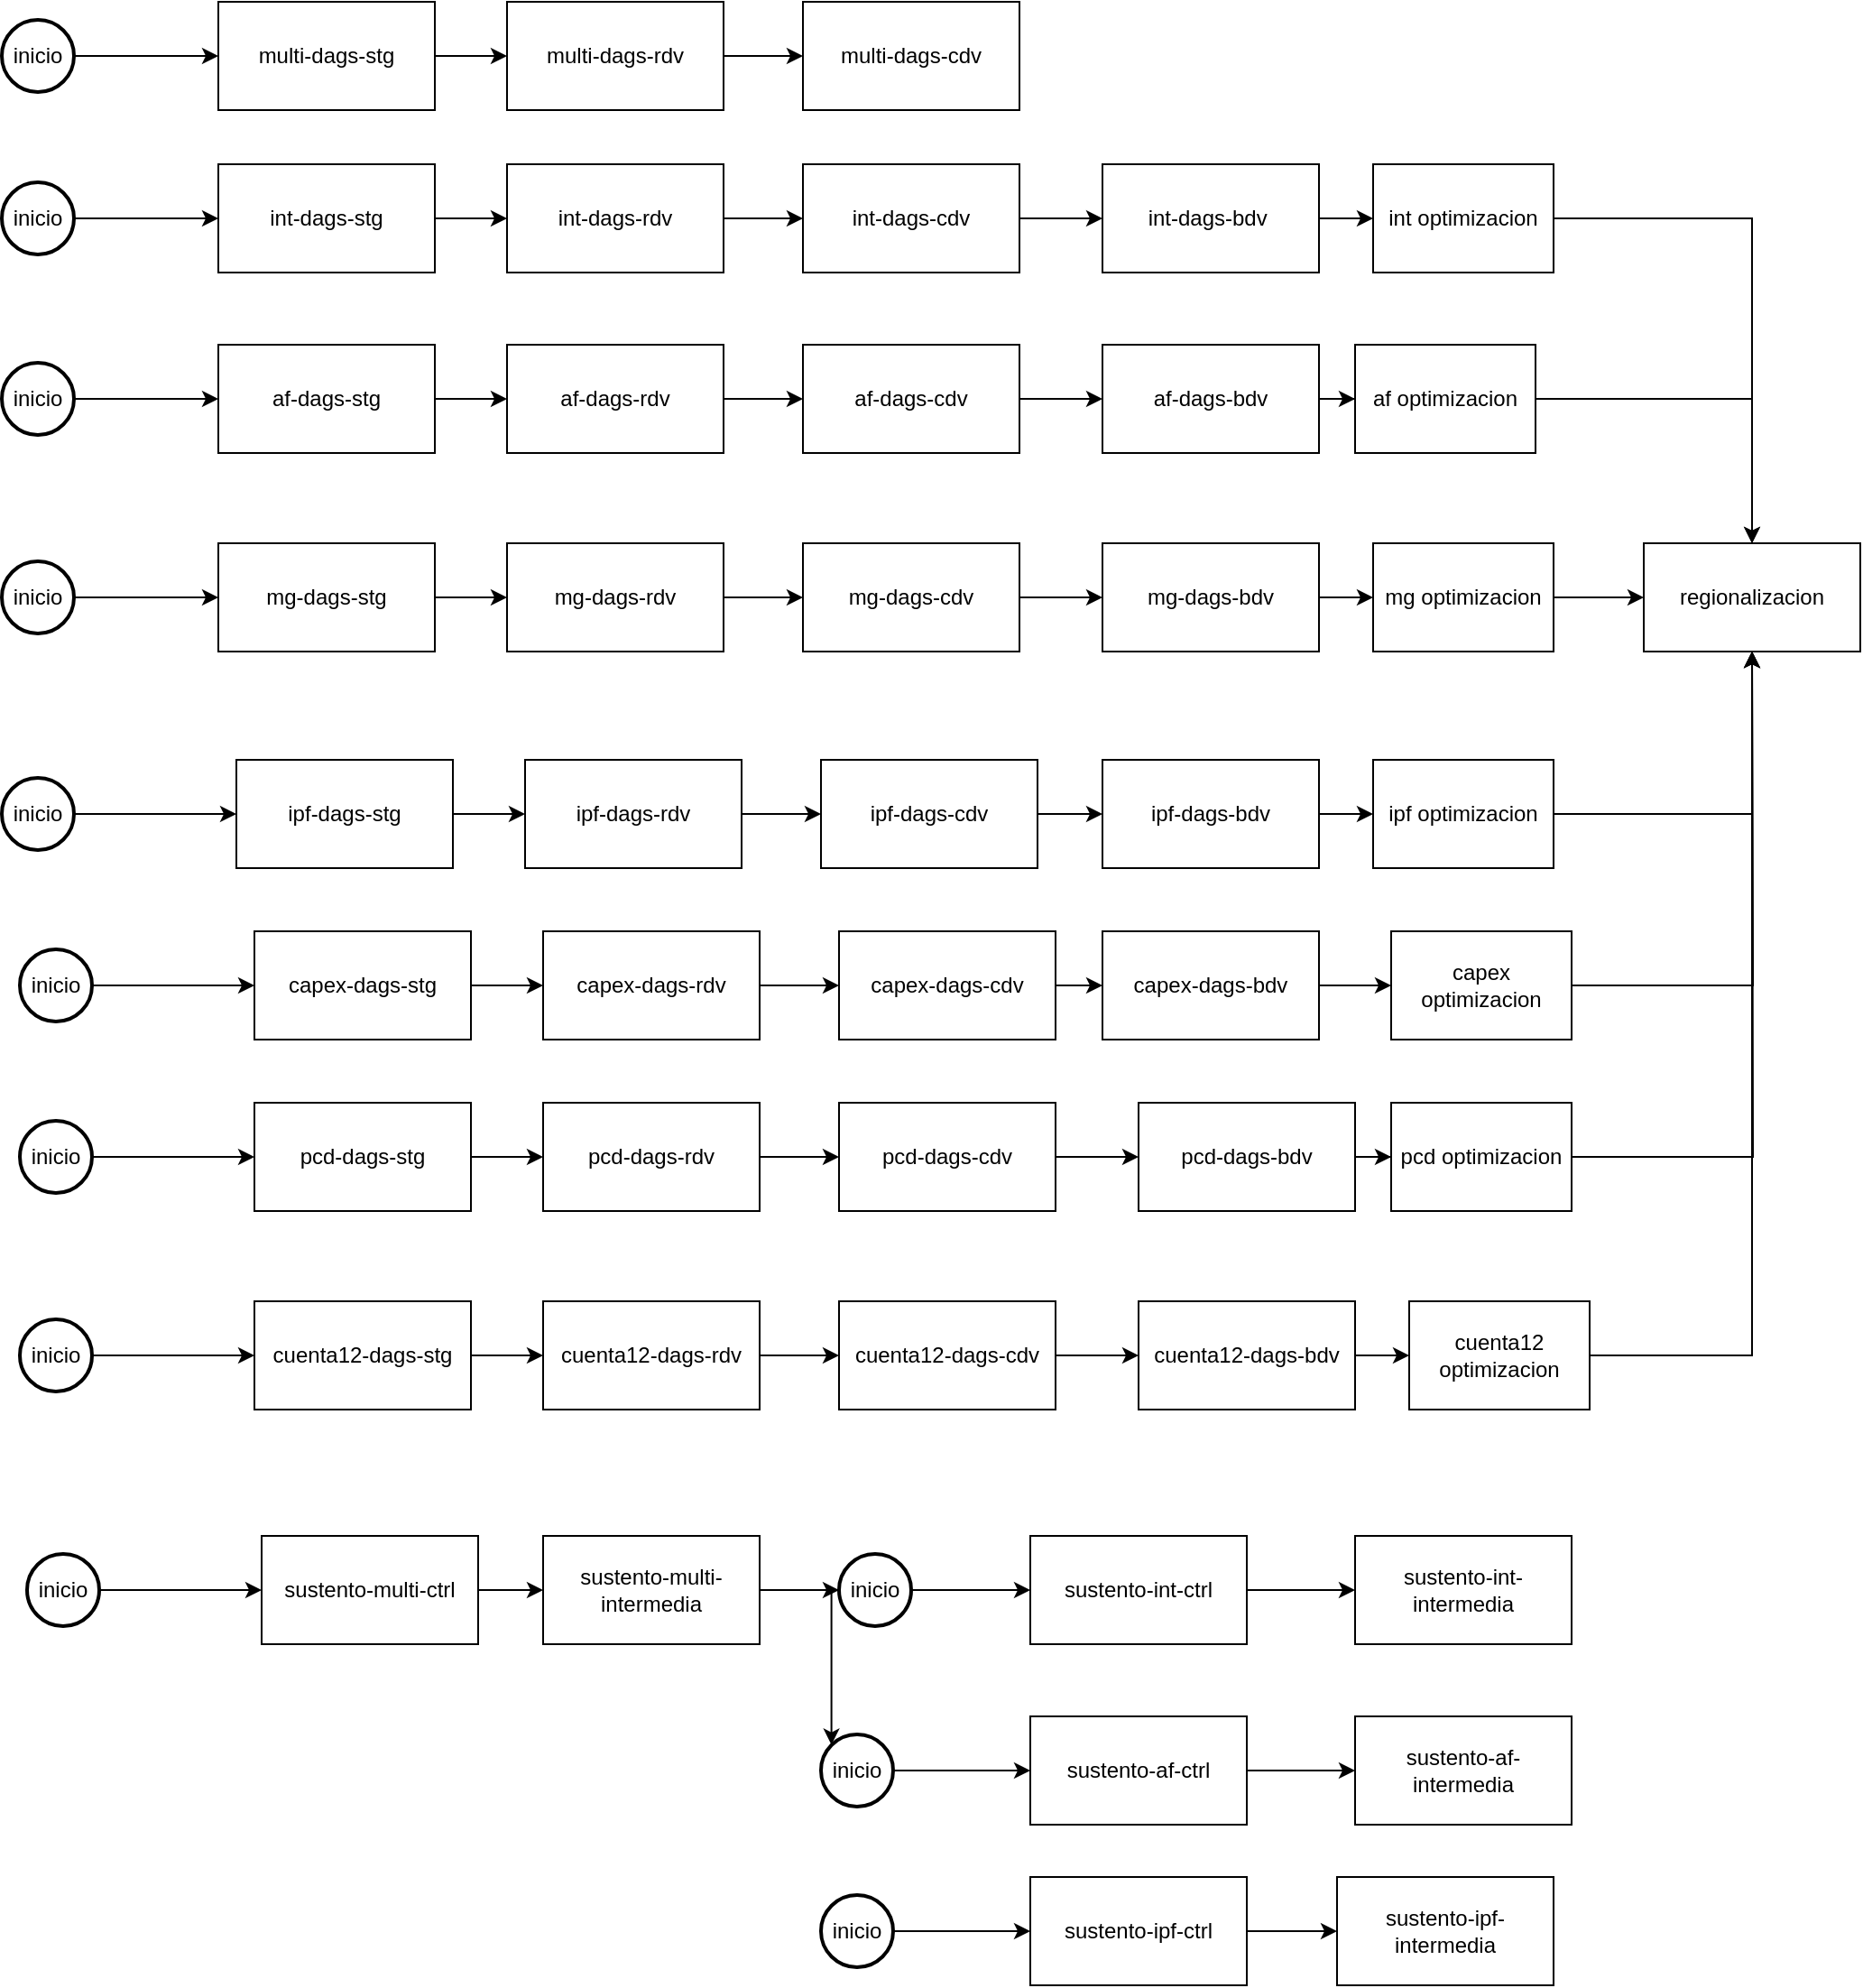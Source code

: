 <mxfile version="22.0.8" type="github">
  <diagram name="Página-1" id="Ooj2YnOHwvQbVnlfAeNY">
    <mxGraphModel dx="1290" dy="542" grid="1" gridSize="10" guides="1" tooltips="1" connect="1" arrows="1" fold="1" page="1" pageScale="1" pageWidth="827" pageHeight="1169" math="0" shadow="0">
      <root>
        <mxCell id="0" />
        <mxCell id="1" parent="0" />
        <mxCell id="5b584qVkZsWunDgtIIDM-6" style="edgeStyle=orthogonalEdgeStyle;rounded=0;orthogonalLoop=1;jettySize=auto;html=1;" edge="1" parent="1" source="5b584qVkZsWunDgtIIDM-1" target="5b584qVkZsWunDgtIIDM-2">
          <mxGeometry relative="1" as="geometry" />
        </mxCell>
        <mxCell id="5b584qVkZsWunDgtIIDM-1" value="int-dags-stg" style="rounded=0;whiteSpace=wrap;html=1;" vertex="1" parent="1">
          <mxGeometry x="150" y="160" width="120" height="60" as="geometry" />
        </mxCell>
        <mxCell id="5b584qVkZsWunDgtIIDM-7" style="edgeStyle=orthogonalEdgeStyle;rounded=0;orthogonalLoop=1;jettySize=auto;html=1;entryX=0;entryY=0.5;entryDx=0;entryDy=0;" edge="1" parent="1" source="5b584qVkZsWunDgtIIDM-2" target="5b584qVkZsWunDgtIIDM-3">
          <mxGeometry relative="1" as="geometry" />
        </mxCell>
        <mxCell id="5b584qVkZsWunDgtIIDM-2" value="int-dags-rdv" style="rounded=0;whiteSpace=wrap;html=1;" vertex="1" parent="1">
          <mxGeometry x="310" y="160" width="120" height="60" as="geometry" />
        </mxCell>
        <mxCell id="5b584qVkZsWunDgtIIDM-8" value="" style="edgeStyle=orthogonalEdgeStyle;rounded=0;orthogonalLoop=1;jettySize=auto;html=1;" edge="1" parent="1" source="5b584qVkZsWunDgtIIDM-3" target="5b584qVkZsWunDgtIIDM-4">
          <mxGeometry relative="1" as="geometry" />
        </mxCell>
        <mxCell id="5b584qVkZsWunDgtIIDM-3" value="int-dags-cdv" style="rounded=0;whiteSpace=wrap;html=1;" vertex="1" parent="1">
          <mxGeometry x="474" y="160" width="120" height="60" as="geometry" />
        </mxCell>
        <mxCell id="5b584qVkZsWunDgtIIDM-96" value="" style="edgeStyle=orthogonalEdgeStyle;rounded=0;orthogonalLoop=1;jettySize=auto;html=1;" edge="1" parent="1" source="5b584qVkZsWunDgtIIDM-4" target="5b584qVkZsWunDgtIIDM-89">
          <mxGeometry relative="1" as="geometry" />
        </mxCell>
        <mxCell id="5b584qVkZsWunDgtIIDM-4" value="int-dags-bdv&amp;nbsp;" style="rounded=0;whiteSpace=wrap;html=1;" vertex="1" parent="1">
          <mxGeometry x="640" y="160" width="120" height="60" as="geometry" />
        </mxCell>
        <mxCell id="5b584qVkZsWunDgtIIDM-10" style="edgeStyle=orthogonalEdgeStyle;rounded=0;orthogonalLoop=1;jettySize=auto;html=1;" edge="1" parent="1" source="5b584qVkZsWunDgtIIDM-11" target="5b584qVkZsWunDgtIIDM-13">
          <mxGeometry relative="1" as="geometry" />
        </mxCell>
        <mxCell id="5b584qVkZsWunDgtIIDM-11" value="multi-dags-stg" style="rounded=0;whiteSpace=wrap;html=1;" vertex="1" parent="1">
          <mxGeometry x="150" y="70" width="120" height="60" as="geometry" />
        </mxCell>
        <mxCell id="5b584qVkZsWunDgtIIDM-12" style="edgeStyle=orthogonalEdgeStyle;rounded=0;orthogonalLoop=1;jettySize=auto;html=1;entryX=0;entryY=0.5;entryDx=0;entryDy=0;" edge="1" parent="1" source="5b584qVkZsWunDgtIIDM-13" target="5b584qVkZsWunDgtIIDM-15">
          <mxGeometry relative="1" as="geometry" />
        </mxCell>
        <mxCell id="5b584qVkZsWunDgtIIDM-13" value="multi-dags-rdv" style="rounded=0;whiteSpace=wrap;html=1;" vertex="1" parent="1">
          <mxGeometry x="310" y="70" width="120" height="60" as="geometry" />
        </mxCell>
        <mxCell id="5b584qVkZsWunDgtIIDM-15" value="multi-dags-cdv" style="rounded=0;whiteSpace=wrap;html=1;" vertex="1" parent="1">
          <mxGeometry x="474" y="70" width="120" height="60" as="geometry" />
        </mxCell>
        <mxCell id="5b584qVkZsWunDgtIIDM-17" style="edgeStyle=orthogonalEdgeStyle;rounded=0;orthogonalLoop=1;jettySize=auto;html=1;" edge="1" parent="1" source="5b584qVkZsWunDgtIIDM-18" target="5b584qVkZsWunDgtIIDM-20">
          <mxGeometry relative="1" as="geometry" />
        </mxCell>
        <mxCell id="5b584qVkZsWunDgtIIDM-18" value="af-dags-stg" style="rounded=0;whiteSpace=wrap;html=1;" vertex="1" parent="1">
          <mxGeometry x="150" y="260" width="120" height="60" as="geometry" />
        </mxCell>
        <mxCell id="5b584qVkZsWunDgtIIDM-19" style="edgeStyle=orthogonalEdgeStyle;rounded=0;orthogonalLoop=1;jettySize=auto;html=1;entryX=0;entryY=0.5;entryDx=0;entryDy=0;" edge="1" parent="1" source="5b584qVkZsWunDgtIIDM-20" target="5b584qVkZsWunDgtIIDM-22">
          <mxGeometry relative="1" as="geometry" />
        </mxCell>
        <mxCell id="5b584qVkZsWunDgtIIDM-20" value="af-dags-rdv" style="rounded=0;whiteSpace=wrap;html=1;" vertex="1" parent="1">
          <mxGeometry x="310" y="260" width="120" height="60" as="geometry" />
        </mxCell>
        <mxCell id="5b584qVkZsWunDgtIIDM-21" value="" style="edgeStyle=orthogonalEdgeStyle;rounded=0;orthogonalLoop=1;jettySize=auto;html=1;" edge="1" parent="1" source="5b584qVkZsWunDgtIIDM-22" target="5b584qVkZsWunDgtIIDM-23">
          <mxGeometry relative="1" as="geometry" />
        </mxCell>
        <mxCell id="5b584qVkZsWunDgtIIDM-22" value="af-dags-cdv" style="rounded=0;whiteSpace=wrap;html=1;" vertex="1" parent="1">
          <mxGeometry x="474" y="260" width="120" height="60" as="geometry" />
        </mxCell>
        <mxCell id="5b584qVkZsWunDgtIIDM-97" value="" style="edgeStyle=orthogonalEdgeStyle;rounded=0;orthogonalLoop=1;jettySize=auto;html=1;" edge="1" parent="1" source="5b584qVkZsWunDgtIIDM-23" target="5b584qVkZsWunDgtIIDM-90">
          <mxGeometry relative="1" as="geometry" />
        </mxCell>
        <mxCell id="5b584qVkZsWunDgtIIDM-23" value="af-dags-bdv" style="rounded=0;whiteSpace=wrap;html=1;" vertex="1" parent="1">
          <mxGeometry x="640" y="260" width="120" height="60" as="geometry" />
        </mxCell>
        <mxCell id="5b584qVkZsWunDgtIIDM-24" style="edgeStyle=orthogonalEdgeStyle;rounded=0;orthogonalLoop=1;jettySize=auto;html=1;" edge="1" parent="1" source="5b584qVkZsWunDgtIIDM-25" target="5b584qVkZsWunDgtIIDM-27">
          <mxGeometry relative="1" as="geometry" />
        </mxCell>
        <mxCell id="5b584qVkZsWunDgtIIDM-25" value="mg-dags-stg" style="rounded=0;whiteSpace=wrap;html=1;" vertex="1" parent="1">
          <mxGeometry x="150" y="370" width="120" height="60" as="geometry" />
        </mxCell>
        <mxCell id="5b584qVkZsWunDgtIIDM-26" style="edgeStyle=orthogonalEdgeStyle;rounded=0;orthogonalLoop=1;jettySize=auto;html=1;entryX=0;entryY=0.5;entryDx=0;entryDy=0;" edge="1" parent="1" source="5b584qVkZsWunDgtIIDM-27" target="5b584qVkZsWunDgtIIDM-29">
          <mxGeometry relative="1" as="geometry" />
        </mxCell>
        <mxCell id="5b584qVkZsWunDgtIIDM-27" value="mg-dags-rdv" style="rounded=0;whiteSpace=wrap;html=1;" vertex="1" parent="1">
          <mxGeometry x="310" y="370" width="120" height="60" as="geometry" />
        </mxCell>
        <mxCell id="5b584qVkZsWunDgtIIDM-28" value="" style="edgeStyle=orthogonalEdgeStyle;rounded=0;orthogonalLoop=1;jettySize=auto;html=1;" edge="1" parent="1" source="5b584qVkZsWunDgtIIDM-29" target="5b584qVkZsWunDgtIIDM-30">
          <mxGeometry relative="1" as="geometry" />
        </mxCell>
        <mxCell id="5b584qVkZsWunDgtIIDM-29" value="mg-dags-cdv" style="rounded=0;whiteSpace=wrap;html=1;" vertex="1" parent="1">
          <mxGeometry x="474" y="370" width="120" height="60" as="geometry" />
        </mxCell>
        <mxCell id="5b584qVkZsWunDgtIIDM-99" value="" style="edgeStyle=orthogonalEdgeStyle;rounded=0;orthogonalLoop=1;jettySize=auto;html=1;" edge="1" parent="1" source="5b584qVkZsWunDgtIIDM-30" target="5b584qVkZsWunDgtIIDM-91">
          <mxGeometry relative="1" as="geometry" />
        </mxCell>
        <mxCell id="5b584qVkZsWunDgtIIDM-30" value="mg-dags-bdv" style="rounded=0;whiteSpace=wrap;html=1;" vertex="1" parent="1">
          <mxGeometry x="640" y="370" width="120" height="60" as="geometry" />
        </mxCell>
        <mxCell id="5b584qVkZsWunDgtIIDM-31" style="edgeStyle=orthogonalEdgeStyle;rounded=0;orthogonalLoop=1;jettySize=auto;html=1;" edge="1" parent="1" source="5b584qVkZsWunDgtIIDM-32" target="5b584qVkZsWunDgtIIDM-34">
          <mxGeometry relative="1" as="geometry" />
        </mxCell>
        <mxCell id="5b584qVkZsWunDgtIIDM-32" value="ipf-dags-stg" style="rounded=0;whiteSpace=wrap;html=1;" vertex="1" parent="1">
          <mxGeometry x="160" y="490" width="120" height="60" as="geometry" />
        </mxCell>
        <mxCell id="5b584qVkZsWunDgtIIDM-33" style="edgeStyle=orthogonalEdgeStyle;rounded=0;orthogonalLoop=1;jettySize=auto;html=1;entryX=0;entryY=0.5;entryDx=0;entryDy=0;" edge="1" parent="1" source="5b584qVkZsWunDgtIIDM-34" target="5b584qVkZsWunDgtIIDM-36">
          <mxGeometry relative="1" as="geometry" />
        </mxCell>
        <mxCell id="5b584qVkZsWunDgtIIDM-34" value="ipf-dags-rdv" style="rounded=0;whiteSpace=wrap;html=1;" vertex="1" parent="1">
          <mxGeometry x="320" y="490" width="120" height="60" as="geometry" />
        </mxCell>
        <mxCell id="5b584qVkZsWunDgtIIDM-35" value="" style="edgeStyle=orthogonalEdgeStyle;rounded=0;orthogonalLoop=1;jettySize=auto;html=1;" edge="1" parent="1" source="5b584qVkZsWunDgtIIDM-36" target="5b584qVkZsWunDgtIIDM-37">
          <mxGeometry relative="1" as="geometry" />
        </mxCell>
        <mxCell id="5b584qVkZsWunDgtIIDM-36" value="ipf-dags-cdv" style="rounded=0;whiteSpace=wrap;html=1;" vertex="1" parent="1">
          <mxGeometry x="484" y="490" width="120" height="60" as="geometry" />
        </mxCell>
        <mxCell id="5b584qVkZsWunDgtIIDM-100" value="" style="edgeStyle=orthogonalEdgeStyle;rounded=0;orthogonalLoop=1;jettySize=auto;html=1;" edge="1" parent="1" source="5b584qVkZsWunDgtIIDM-37" target="5b584qVkZsWunDgtIIDM-92">
          <mxGeometry relative="1" as="geometry" />
        </mxCell>
        <mxCell id="5b584qVkZsWunDgtIIDM-37" value="ipf-dags-bdv" style="rounded=0;whiteSpace=wrap;html=1;" vertex="1" parent="1">
          <mxGeometry x="640" y="490" width="120" height="60" as="geometry" />
        </mxCell>
        <mxCell id="5b584qVkZsWunDgtIIDM-39" value="" style="edgeStyle=orthogonalEdgeStyle;rounded=0;orthogonalLoop=1;jettySize=auto;html=1;" edge="1" parent="1" source="5b584qVkZsWunDgtIIDM-38" target="5b584qVkZsWunDgtIIDM-11">
          <mxGeometry relative="1" as="geometry" />
        </mxCell>
        <mxCell id="5b584qVkZsWunDgtIIDM-38" value="inicio" style="strokeWidth=2;html=1;shape=mxgraph.flowchart.start_2;whiteSpace=wrap;" vertex="1" parent="1">
          <mxGeometry x="30" y="80" width="40" height="40" as="geometry" />
        </mxCell>
        <mxCell id="5b584qVkZsWunDgtIIDM-41" value="" style="edgeStyle=orthogonalEdgeStyle;rounded=0;orthogonalLoop=1;jettySize=auto;html=1;" edge="1" parent="1" source="5b584qVkZsWunDgtIIDM-40" target="5b584qVkZsWunDgtIIDM-1">
          <mxGeometry relative="1" as="geometry" />
        </mxCell>
        <mxCell id="5b584qVkZsWunDgtIIDM-40" value="inicio" style="strokeWidth=2;html=1;shape=mxgraph.flowchart.start_2;whiteSpace=wrap;" vertex="1" parent="1">
          <mxGeometry x="30" y="170" width="40" height="40" as="geometry" />
        </mxCell>
        <mxCell id="5b584qVkZsWunDgtIIDM-43" value="" style="edgeStyle=orthogonalEdgeStyle;rounded=0;orthogonalLoop=1;jettySize=auto;html=1;" edge="1" parent="1" source="5b584qVkZsWunDgtIIDM-42" target="5b584qVkZsWunDgtIIDM-18">
          <mxGeometry relative="1" as="geometry" />
        </mxCell>
        <mxCell id="5b584qVkZsWunDgtIIDM-42" value="inicio" style="strokeWidth=2;html=1;shape=mxgraph.flowchart.start_2;whiteSpace=wrap;" vertex="1" parent="1">
          <mxGeometry x="30" y="270" width="40" height="40" as="geometry" />
        </mxCell>
        <mxCell id="5b584qVkZsWunDgtIIDM-45" value="" style="edgeStyle=orthogonalEdgeStyle;rounded=0;orthogonalLoop=1;jettySize=auto;html=1;" edge="1" parent="1" source="5b584qVkZsWunDgtIIDM-44" target="5b584qVkZsWunDgtIIDM-25">
          <mxGeometry relative="1" as="geometry" />
        </mxCell>
        <mxCell id="5b584qVkZsWunDgtIIDM-44" value="inicio" style="strokeWidth=2;html=1;shape=mxgraph.flowchart.start_2;whiteSpace=wrap;" vertex="1" parent="1">
          <mxGeometry x="30" y="380" width="40" height="40" as="geometry" />
        </mxCell>
        <mxCell id="5b584qVkZsWunDgtIIDM-47" value="" style="edgeStyle=orthogonalEdgeStyle;rounded=0;orthogonalLoop=1;jettySize=auto;html=1;" edge="1" parent="1" source="5b584qVkZsWunDgtIIDM-46" target="5b584qVkZsWunDgtIIDM-32">
          <mxGeometry relative="1" as="geometry" />
        </mxCell>
        <mxCell id="5b584qVkZsWunDgtIIDM-46" value="inicio" style="strokeWidth=2;html=1;shape=mxgraph.flowchart.start_2;whiteSpace=wrap;" vertex="1" parent="1">
          <mxGeometry x="30" y="500" width="40" height="40" as="geometry" />
        </mxCell>
        <mxCell id="5b584qVkZsWunDgtIIDM-48" style="edgeStyle=orthogonalEdgeStyle;rounded=0;orthogonalLoop=1;jettySize=auto;html=1;" edge="1" parent="1" source="5b584qVkZsWunDgtIIDM-49" target="5b584qVkZsWunDgtIIDM-51">
          <mxGeometry relative="1" as="geometry" />
        </mxCell>
        <mxCell id="5b584qVkZsWunDgtIIDM-49" value="capex-dags-stg" style="rounded=0;whiteSpace=wrap;html=1;" vertex="1" parent="1">
          <mxGeometry x="170" y="585" width="120" height="60" as="geometry" />
        </mxCell>
        <mxCell id="5b584qVkZsWunDgtIIDM-50" style="edgeStyle=orthogonalEdgeStyle;rounded=0;orthogonalLoop=1;jettySize=auto;html=1;entryX=0;entryY=0.5;entryDx=0;entryDy=0;" edge="1" parent="1" source="5b584qVkZsWunDgtIIDM-51" target="5b584qVkZsWunDgtIIDM-53">
          <mxGeometry relative="1" as="geometry" />
        </mxCell>
        <mxCell id="5b584qVkZsWunDgtIIDM-51" value="capex-dags-rdv" style="rounded=0;whiteSpace=wrap;html=1;" vertex="1" parent="1">
          <mxGeometry x="330" y="585" width="120" height="60" as="geometry" />
        </mxCell>
        <mxCell id="5b584qVkZsWunDgtIIDM-52" value="" style="edgeStyle=orthogonalEdgeStyle;rounded=0;orthogonalLoop=1;jettySize=auto;html=1;" edge="1" parent="1" source="5b584qVkZsWunDgtIIDM-53" target="5b584qVkZsWunDgtIIDM-54">
          <mxGeometry relative="1" as="geometry" />
        </mxCell>
        <mxCell id="5b584qVkZsWunDgtIIDM-53" value="capex-dags-cdv" style="rounded=0;whiteSpace=wrap;html=1;" vertex="1" parent="1">
          <mxGeometry x="494" y="585" width="120" height="60" as="geometry" />
        </mxCell>
        <mxCell id="5b584qVkZsWunDgtIIDM-101" value="" style="edgeStyle=orthogonalEdgeStyle;rounded=0;orthogonalLoop=1;jettySize=auto;html=1;" edge="1" parent="1" source="5b584qVkZsWunDgtIIDM-54" target="5b584qVkZsWunDgtIIDM-93">
          <mxGeometry relative="1" as="geometry" />
        </mxCell>
        <mxCell id="5b584qVkZsWunDgtIIDM-54" value="capex-dags-bdv" style="rounded=0;whiteSpace=wrap;html=1;" vertex="1" parent="1">
          <mxGeometry x="640" y="585" width="120" height="60" as="geometry" />
        </mxCell>
        <mxCell id="5b584qVkZsWunDgtIIDM-55" value="" style="edgeStyle=orthogonalEdgeStyle;rounded=0;orthogonalLoop=1;jettySize=auto;html=1;" edge="1" parent="1" source="5b584qVkZsWunDgtIIDM-56" target="5b584qVkZsWunDgtIIDM-49">
          <mxGeometry relative="1" as="geometry" />
        </mxCell>
        <mxCell id="5b584qVkZsWunDgtIIDM-56" value="inicio" style="strokeWidth=2;html=1;shape=mxgraph.flowchart.start_2;whiteSpace=wrap;" vertex="1" parent="1">
          <mxGeometry x="40" y="595" width="40" height="40" as="geometry" />
        </mxCell>
        <mxCell id="5b584qVkZsWunDgtIIDM-57" style="edgeStyle=orthogonalEdgeStyle;rounded=0;orthogonalLoop=1;jettySize=auto;html=1;" edge="1" parent="1" source="5b584qVkZsWunDgtIIDM-58" target="5b584qVkZsWunDgtIIDM-60">
          <mxGeometry relative="1" as="geometry" />
        </mxCell>
        <mxCell id="5b584qVkZsWunDgtIIDM-58" value="pcd-dags-stg" style="rounded=0;whiteSpace=wrap;html=1;" vertex="1" parent="1">
          <mxGeometry x="170" y="680" width="120" height="60" as="geometry" />
        </mxCell>
        <mxCell id="5b584qVkZsWunDgtIIDM-59" style="edgeStyle=orthogonalEdgeStyle;rounded=0;orthogonalLoop=1;jettySize=auto;html=1;entryX=0;entryY=0.5;entryDx=0;entryDy=0;" edge="1" parent="1" source="5b584qVkZsWunDgtIIDM-60" target="5b584qVkZsWunDgtIIDM-62">
          <mxGeometry relative="1" as="geometry" />
        </mxCell>
        <mxCell id="5b584qVkZsWunDgtIIDM-60" value="pcd-dags-rdv" style="rounded=0;whiteSpace=wrap;html=1;" vertex="1" parent="1">
          <mxGeometry x="330" y="680" width="120" height="60" as="geometry" />
        </mxCell>
        <mxCell id="5b584qVkZsWunDgtIIDM-61" value="" style="edgeStyle=orthogonalEdgeStyle;rounded=0;orthogonalLoop=1;jettySize=auto;html=1;" edge="1" parent="1" source="5b584qVkZsWunDgtIIDM-62" target="5b584qVkZsWunDgtIIDM-63">
          <mxGeometry relative="1" as="geometry" />
        </mxCell>
        <mxCell id="5b584qVkZsWunDgtIIDM-62" value="pcd-dags-cdv" style="rounded=0;whiteSpace=wrap;html=1;" vertex="1" parent="1">
          <mxGeometry x="494" y="680" width="120" height="60" as="geometry" />
        </mxCell>
        <mxCell id="5b584qVkZsWunDgtIIDM-102" value="" style="edgeStyle=orthogonalEdgeStyle;rounded=0;orthogonalLoop=1;jettySize=auto;html=1;" edge="1" parent="1" source="5b584qVkZsWunDgtIIDM-63" target="5b584qVkZsWunDgtIIDM-94">
          <mxGeometry relative="1" as="geometry" />
        </mxCell>
        <mxCell id="5b584qVkZsWunDgtIIDM-63" value="pcd-dags-bdv" style="rounded=0;whiteSpace=wrap;html=1;" vertex="1" parent="1">
          <mxGeometry x="660" y="680" width="120" height="60" as="geometry" />
        </mxCell>
        <mxCell id="5b584qVkZsWunDgtIIDM-64" value="" style="edgeStyle=orthogonalEdgeStyle;rounded=0;orthogonalLoop=1;jettySize=auto;html=1;" edge="1" parent="1" source="5b584qVkZsWunDgtIIDM-65" target="5b584qVkZsWunDgtIIDM-58">
          <mxGeometry relative="1" as="geometry" />
        </mxCell>
        <mxCell id="5b584qVkZsWunDgtIIDM-65" value="inicio" style="strokeWidth=2;html=1;shape=mxgraph.flowchart.start_2;whiteSpace=wrap;" vertex="1" parent="1">
          <mxGeometry x="40" y="690" width="40" height="40" as="geometry" />
        </mxCell>
        <mxCell id="5b584qVkZsWunDgtIIDM-66" style="edgeStyle=orthogonalEdgeStyle;rounded=0;orthogonalLoop=1;jettySize=auto;html=1;" edge="1" parent="1" source="5b584qVkZsWunDgtIIDM-67" target="5b584qVkZsWunDgtIIDM-69">
          <mxGeometry relative="1" as="geometry" />
        </mxCell>
        <mxCell id="5b584qVkZsWunDgtIIDM-67" value="cuenta12-dags-stg" style="rounded=0;whiteSpace=wrap;html=1;" vertex="1" parent="1">
          <mxGeometry x="170" y="790" width="120" height="60" as="geometry" />
        </mxCell>
        <mxCell id="5b584qVkZsWunDgtIIDM-68" style="edgeStyle=orthogonalEdgeStyle;rounded=0;orthogonalLoop=1;jettySize=auto;html=1;entryX=0;entryY=0.5;entryDx=0;entryDy=0;" edge="1" parent="1" source="5b584qVkZsWunDgtIIDM-69" target="5b584qVkZsWunDgtIIDM-71">
          <mxGeometry relative="1" as="geometry" />
        </mxCell>
        <mxCell id="5b584qVkZsWunDgtIIDM-69" value="cuenta12-dags-rdv" style="rounded=0;whiteSpace=wrap;html=1;" vertex="1" parent="1">
          <mxGeometry x="330" y="790" width="120" height="60" as="geometry" />
        </mxCell>
        <mxCell id="5b584qVkZsWunDgtIIDM-70" value="" style="edgeStyle=orthogonalEdgeStyle;rounded=0;orthogonalLoop=1;jettySize=auto;html=1;" edge="1" parent="1" source="5b584qVkZsWunDgtIIDM-71" target="5b584qVkZsWunDgtIIDM-72">
          <mxGeometry relative="1" as="geometry" />
        </mxCell>
        <mxCell id="5b584qVkZsWunDgtIIDM-71" value="cuenta12-dags-cdv" style="rounded=0;whiteSpace=wrap;html=1;" vertex="1" parent="1">
          <mxGeometry x="494" y="790" width="120" height="60" as="geometry" />
        </mxCell>
        <mxCell id="5b584qVkZsWunDgtIIDM-103" value="" style="edgeStyle=orthogonalEdgeStyle;rounded=0;orthogonalLoop=1;jettySize=auto;html=1;" edge="1" parent="1" source="5b584qVkZsWunDgtIIDM-72" target="5b584qVkZsWunDgtIIDM-95">
          <mxGeometry relative="1" as="geometry" />
        </mxCell>
        <mxCell id="5b584qVkZsWunDgtIIDM-72" value="cuenta12-dags-bdv" style="rounded=0;whiteSpace=wrap;html=1;" vertex="1" parent="1">
          <mxGeometry x="660" y="790" width="120" height="60" as="geometry" />
        </mxCell>
        <mxCell id="5b584qVkZsWunDgtIIDM-73" value="" style="edgeStyle=orthogonalEdgeStyle;rounded=0;orthogonalLoop=1;jettySize=auto;html=1;" edge="1" parent="1" source="5b584qVkZsWunDgtIIDM-74" target="5b584qVkZsWunDgtIIDM-67">
          <mxGeometry relative="1" as="geometry" />
        </mxCell>
        <mxCell id="5b584qVkZsWunDgtIIDM-74" value="inicio" style="strokeWidth=2;html=1;shape=mxgraph.flowchart.start_2;whiteSpace=wrap;" vertex="1" parent="1">
          <mxGeometry x="40" y="800" width="40" height="40" as="geometry" />
        </mxCell>
        <mxCell id="5b584qVkZsWunDgtIIDM-86" value="" style="edgeStyle=orthogonalEdgeStyle;rounded=0;orthogonalLoop=1;jettySize=auto;html=1;" edge="1" parent="1" source="5b584qVkZsWunDgtIIDM-76" target="5b584qVkZsWunDgtIIDM-84">
          <mxGeometry relative="1" as="geometry" />
        </mxCell>
        <mxCell id="5b584qVkZsWunDgtIIDM-76" value="sustento-multi-ctrl" style="rounded=0;whiteSpace=wrap;html=1;" vertex="1" parent="1">
          <mxGeometry x="174" y="920" width="120" height="60" as="geometry" />
        </mxCell>
        <mxCell id="5b584qVkZsWunDgtIIDM-82" value="" style="edgeStyle=orthogonalEdgeStyle;rounded=0;orthogonalLoop=1;jettySize=auto;html=1;" edge="1" parent="1" source="5b584qVkZsWunDgtIIDM-83" target="5b584qVkZsWunDgtIIDM-76">
          <mxGeometry relative="1" as="geometry" />
        </mxCell>
        <mxCell id="5b584qVkZsWunDgtIIDM-83" value="inicio" style="strokeWidth=2;html=1;shape=mxgraph.flowchart.start_2;whiteSpace=wrap;" vertex="1" parent="1">
          <mxGeometry x="44" y="930" width="40" height="40" as="geometry" />
        </mxCell>
        <mxCell id="5b584qVkZsWunDgtIIDM-126" style="edgeStyle=orthogonalEdgeStyle;rounded=0;orthogonalLoop=1;jettySize=auto;html=1;" edge="1" parent="1" source="5b584qVkZsWunDgtIIDM-84" target="5b584qVkZsWunDgtIIDM-114">
          <mxGeometry relative="1" as="geometry" />
        </mxCell>
        <mxCell id="5b584qVkZsWunDgtIIDM-84" value="sustento-multi-intermedia" style="rounded=0;whiteSpace=wrap;html=1;" vertex="1" parent="1">
          <mxGeometry x="330" y="920" width="120" height="60" as="geometry" />
        </mxCell>
        <mxCell id="5b584qVkZsWunDgtIIDM-88" value="regionalizacion" style="rounded=0;whiteSpace=wrap;html=1;" vertex="1" parent="1">
          <mxGeometry x="940" y="370" width="120" height="60" as="geometry" />
        </mxCell>
        <mxCell id="5b584qVkZsWunDgtIIDM-104" style="edgeStyle=orthogonalEdgeStyle;rounded=0;orthogonalLoop=1;jettySize=auto;html=1;" edge="1" parent="1" source="5b584qVkZsWunDgtIIDM-89" target="5b584qVkZsWunDgtIIDM-88">
          <mxGeometry relative="1" as="geometry" />
        </mxCell>
        <mxCell id="5b584qVkZsWunDgtIIDM-89" value="int optimizacion" style="rounded=0;whiteSpace=wrap;html=1;" vertex="1" parent="1">
          <mxGeometry x="790" y="160" width="100" height="60" as="geometry" />
        </mxCell>
        <mxCell id="5b584qVkZsWunDgtIIDM-105" style="edgeStyle=orthogonalEdgeStyle;rounded=0;orthogonalLoop=1;jettySize=auto;html=1;" edge="1" parent="1" source="5b584qVkZsWunDgtIIDM-90" target="5b584qVkZsWunDgtIIDM-88">
          <mxGeometry relative="1" as="geometry" />
        </mxCell>
        <mxCell id="5b584qVkZsWunDgtIIDM-90" value="af optimizacion" style="rounded=0;whiteSpace=wrap;html=1;" vertex="1" parent="1">
          <mxGeometry x="780" y="260" width="100" height="60" as="geometry" />
        </mxCell>
        <mxCell id="5b584qVkZsWunDgtIIDM-106" value="" style="edgeStyle=orthogonalEdgeStyle;rounded=0;orthogonalLoop=1;jettySize=auto;html=1;" edge="1" parent="1" source="5b584qVkZsWunDgtIIDM-91" target="5b584qVkZsWunDgtIIDM-88">
          <mxGeometry relative="1" as="geometry" />
        </mxCell>
        <mxCell id="5b584qVkZsWunDgtIIDM-91" value="mg optimizacion" style="rounded=0;whiteSpace=wrap;html=1;" vertex="1" parent="1">
          <mxGeometry x="790" y="370" width="100" height="60" as="geometry" />
        </mxCell>
        <mxCell id="5b584qVkZsWunDgtIIDM-107" style="edgeStyle=orthogonalEdgeStyle;rounded=0;orthogonalLoop=1;jettySize=auto;html=1;" edge="1" parent="1" source="5b584qVkZsWunDgtIIDM-92" target="5b584qVkZsWunDgtIIDM-88">
          <mxGeometry relative="1" as="geometry" />
        </mxCell>
        <mxCell id="5b584qVkZsWunDgtIIDM-92" value="ipf optimizacion" style="rounded=0;whiteSpace=wrap;html=1;" vertex="1" parent="1">
          <mxGeometry x="790" y="490" width="100" height="60" as="geometry" />
        </mxCell>
        <mxCell id="5b584qVkZsWunDgtIIDM-108" style="edgeStyle=orthogonalEdgeStyle;rounded=0;orthogonalLoop=1;jettySize=auto;html=1;" edge="1" parent="1" source="5b584qVkZsWunDgtIIDM-93">
          <mxGeometry relative="1" as="geometry">
            <mxPoint x="1000" y="430" as="targetPoint" />
          </mxGeometry>
        </mxCell>
        <mxCell id="5b584qVkZsWunDgtIIDM-93" value="capex optimizacion" style="rounded=0;whiteSpace=wrap;html=1;" vertex="1" parent="1">
          <mxGeometry x="800" y="585" width="100" height="60" as="geometry" />
        </mxCell>
        <mxCell id="5b584qVkZsWunDgtIIDM-109" style="edgeStyle=orthogonalEdgeStyle;rounded=0;orthogonalLoop=1;jettySize=auto;html=1;" edge="1" parent="1" source="5b584qVkZsWunDgtIIDM-94">
          <mxGeometry relative="1" as="geometry">
            <mxPoint x="1000" y="430" as="targetPoint" />
          </mxGeometry>
        </mxCell>
        <mxCell id="5b584qVkZsWunDgtIIDM-94" value="pcd optimizacion" style="rounded=0;whiteSpace=wrap;html=1;" vertex="1" parent="1">
          <mxGeometry x="800" y="680" width="100" height="60" as="geometry" />
        </mxCell>
        <mxCell id="5b584qVkZsWunDgtIIDM-110" style="edgeStyle=orthogonalEdgeStyle;rounded=0;orthogonalLoop=1;jettySize=auto;html=1;entryX=0.5;entryY=1;entryDx=0;entryDy=0;" edge="1" parent="1" source="5b584qVkZsWunDgtIIDM-95" target="5b584qVkZsWunDgtIIDM-88">
          <mxGeometry relative="1" as="geometry" />
        </mxCell>
        <mxCell id="5b584qVkZsWunDgtIIDM-95" value="cuenta12 optimizacion" style="rounded=0;whiteSpace=wrap;html=1;" vertex="1" parent="1">
          <mxGeometry x="810" y="790" width="100" height="60" as="geometry" />
        </mxCell>
        <mxCell id="5b584qVkZsWunDgtIIDM-111" value="" style="edgeStyle=orthogonalEdgeStyle;rounded=0;orthogonalLoop=1;jettySize=auto;html=1;" edge="1" parent="1" source="5b584qVkZsWunDgtIIDM-112" target="5b584qVkZsWunDgtIIDM-115">
          <mxGeometry relative="1" as="geometry" />
        </mxCell>
        <mxCell id="5b584qVkZsWunDgtIIDM-112" value="sustento-int-ctrl" style="rounded=0;whiteSpace=wrap;html=1;" vertex="1" parent="1">
          <mxGeometry x="600" y="920" width="120" height="60" as="geometry" />
        </mxCell>
        <mxCell id="5b584qVkZsWunDgtIIDM-113" value="" style="edgeStyle=orthogonalEdgeStyle;rounded=0;orthogonalLoop=1;jettySize=auto;html=1;" edge="1" parent="1" source="5b584qVkZsWunDgtIIDM-114" target="5b584qVkZsWunDgtIIDM-112">
          <mxGeometry relative="1" as="geometry" />
        </mxCell>
        <mxCell id="5b584qVkZsWunDgtIIDM-114" value="inicio" style="strokeWidth=2;html=1;shape=mxgraph.flowchart.start_2;whiteSpace=wrap;" vertex="1" parent="1">
          <mxGeometry x="494" y="930" width="40" height="40" as="geometry" />
        </mxCell>
        <mxCell id="5b584qVkZsWunDgtIIDM-115" value="sustento-int-intermedia" style="rounded=0;whiteSpace=wrap;html=1;" vertex="1" parent="1">
          <mxGeometry x="780" y="920" width="120" height="60" as="geometry" />
        </mxCell>
        <mxCell id="5b584qVkZsWunDgtIIDM-121" value="" style="edgeStyle=orthogonalEdgeStyle;rounded=0;orthogonalLoop=1;jettySize=auto;html=1;" edge="1" parent="1" source="5b584qVkZsWunDgtIIDM-122" target="5b584qVkZsWunDgtIIDM-125">
          <mxGeometry relative="1" as="geometry" />
        </mxCell>
        <mxCell id="5b584qVkZsWunDgtIIDM-122" value="sustento-af-ctrl" style="rounded=0;whiteSpace=wrap;html=1;" vertex="1" parent="1">
          <mxGeometry x="600" y="1020" width="120" height="60" as="geometry" />
        </mxCell>
        <mxCell id="5b584qVkZsWunDgtIIDM-123" value="" style="edgeStyle=orthogonalEdgeStyle;rounded=0;orthogonalLoop=1;jettySize=auto;html=1;" edge="1" parent="1" source="5b584qVkZsWunDgtIIDM-124" target="5b584qVkZsWunDgtIIDM-122">
          <mxGeometry relative="1" as="geometry" />
        </mxCell>
        <mxCell id="5b584qVkZsWunDgtIIDM-124" value="inicio" style="strokeWidth=2;html=1;shape=mxgraph.flowchart.start_2;whiteSpace=wrap;" vertex="1" parent="1">
          <mxGeometry x="484" y="1030" width="40" height="40" as="geometry" />
        </mxCell>
        <mxCell id="5b584qVkZsWunDgtIIDM-125" value="sustento-af-intermedia" style="rounded=0;whiteSpace=wrap;html=1;" vertex="1" parent="1">
          <mxGeometry x="780" y="1020" width="120" height="60" as="geometry" />
        </mxCell>
        <mxCell id="5b584qVkZsWunDgtIIDM-127" style="edgeStyle=orthogonalEdgeStyle;rounded=0;orthogonalLoop=1;jettySize=auto;html=1;entryX=0.145;entryY=0.145;entryDx=0;entryDy=0;entryPerimeter=0;" edge="1" parent="1" source="5b584qVkZsWunDgtIIDM-84" target="5b584qVkZsWunDgtIIDM-124">
          <mxGeometry relative="1" as="geometry" />
        </mxCell>
        <mxCell id="5b584qVkZsWunDgtIIDM-128" value="" style="edgeStyle=orthogonalEdgeStyle;rounded=0;orthogonalLoop=1;jettySize=auto;html=1;" edge="1" parent="1" source="5b584qVkZsWunDgtIIDM-129" target="5b584qVkZsWunDgtIIDM-132">
          <mxGeometry relative="1" as="geometry" />
        </mxCell>
        <mxCell id="5b584qVkZsWunDgtIIDM-129" value="sustento-ipf-ctrl" style="rounded=0;whiteSpace=wrap;html=1;" vertex="1" parent="1">
          <mxGeometry x="600" y="1109" width="120" height="60" as="geometry" />
        </mxCell>
        <mxCell id="5b584qVkZsWunDgtIIDM-130" value="" style="edgeStyle=orthogonalEdgeStyle;rounded=0;orthogonalLoop=1;jettySize=auto;html=1;" edge="1" parent="1" source="5b584qVkZsWunDgtIIDM-131" target="5b584qVkZsWunDgtIIDM-129">
          <mxGeometry relative="1" as="geometry" />
        </mxCell>
        <mxCell id="5b584qVkZsWunDgtIIDM-131" value="inicio" style="strokeWidth=2;html=1;shape=mxgraph.flowchart.start_2;whiteSpace=wrap;" vertex="1" parent="1">
          <mxGeometry x="484" y="1119" width="40" height="40" as="geometry" />
        </mxCell>
        <mxCell id="5b584qVkZsWunDgtIIDM-132" value="sustento-ipf-intermedia" style="rounded=0;whiteSpace=wrap;html=1;" vertex="1" parent="1">
          <mxGeometry x="770" y="1109" width="120" height="60" as="geometry" />
        </mxCell>
      </root>
    </mxGraphModel>
  </diagram>
</mxfile>
